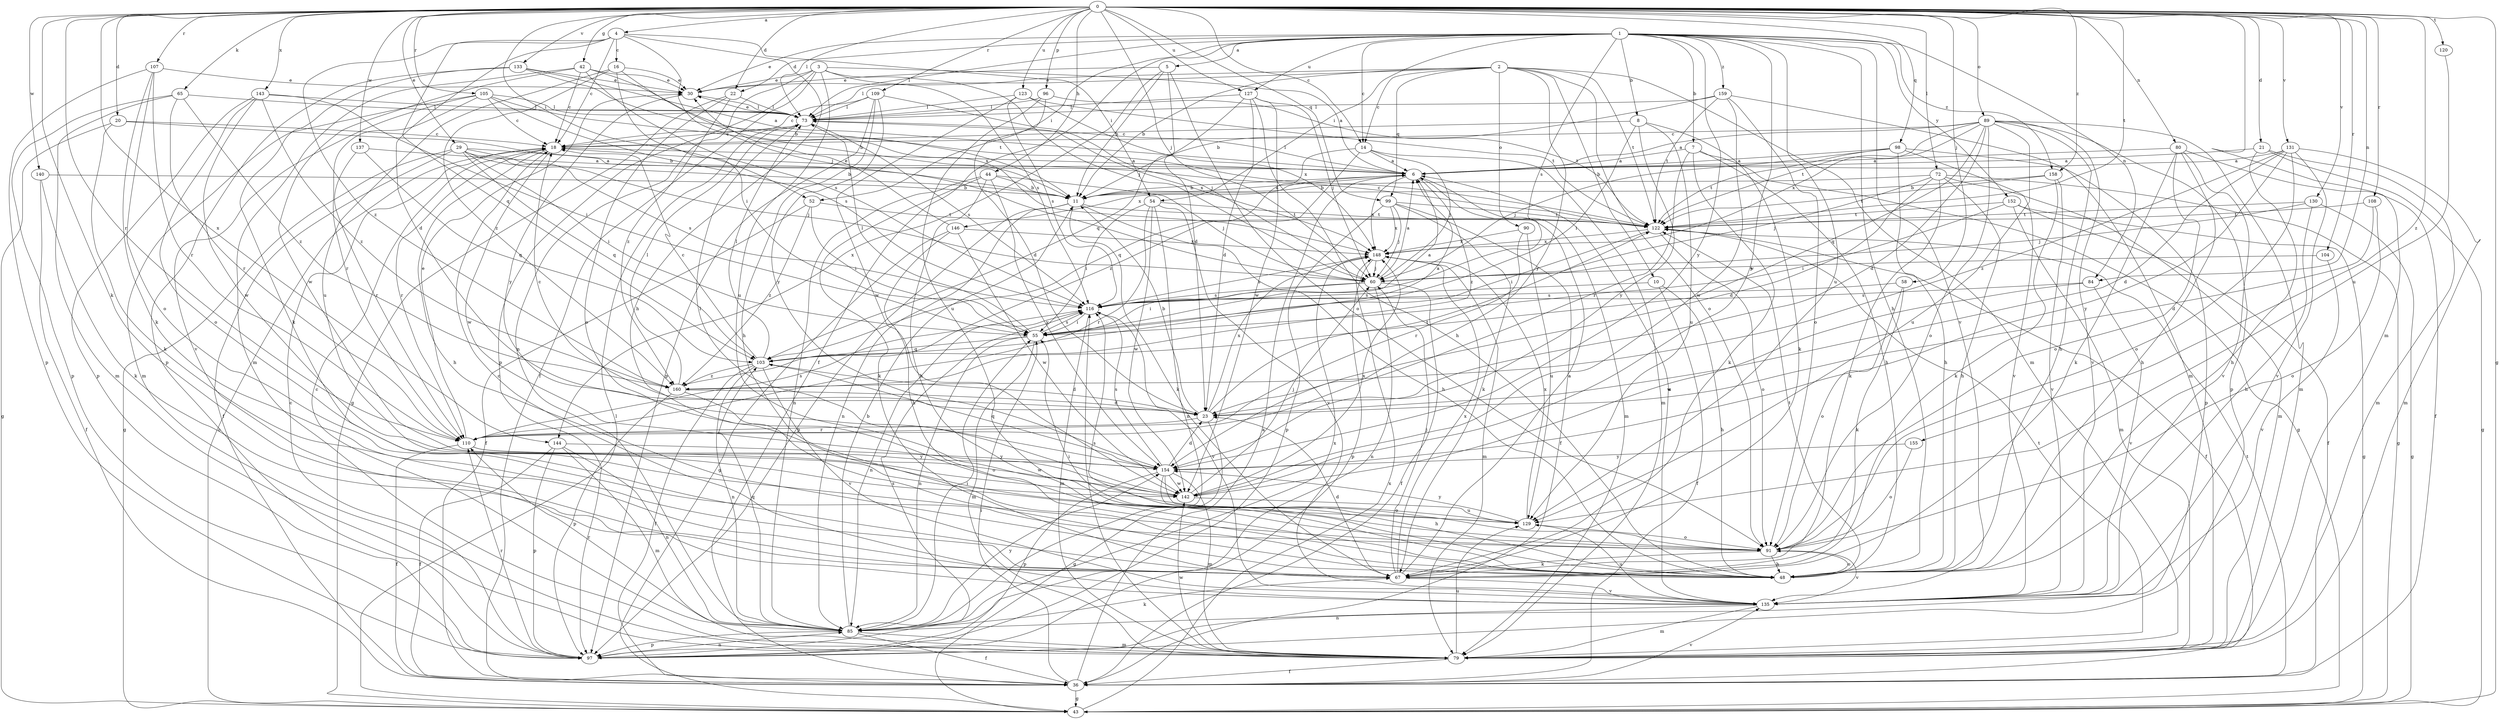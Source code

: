 strict digraph  {
0;
1;
2;
3;
4;
5;
6;
7;
8;
10;
11;
14;
16;
18;
20;
21;
22;
23;
29;
30;
36;
42;
43;
44;
48;
52;
54;
55;
58;
60;
65;
67;
72;
73;
79;
80;
84;
85;
89;
90;
91;
96;
97;
98;
99;
103;
104;
105;
107;
108;
109;
110;
116;
120;
122;
123;
127;
129;
130;
131;
133;
135;
137;
140;
142;
143;
144;
146;
148;
152;
154;
155;
158;
159;
160;
0 -> 4  [label=a];
0 -> 14  [label=c];
0 -> 20  [label=d];
0 -> 21  [label=d];
0 -> 22  [label=d];
0 -> 29  [label=e];
0 -> 42  [label=g];
0 -> 43  [label=g];
0 -> 44  [label=h];
0 -> 52  [label=i];
0 -> 58  [label=j];
0 -> 60  [label=j];
0 -> 65  [label=k];
0 -> 67  [label=k];
0 -> 72  [label=l];
0 -> 73  [label=l];
0 -> 79  [label=m];
0 -> 80  [label=n];
0 -> 84  [label=n];
0 -> 89  [label=o];
0 -> 96  [label=p];
0 -> 98  [label=q];
0 -> 99  [label=q];
0 -> 104  [label=r];
0 -> 105  [label=r];
0 -> 107  [label=r];
0 -> 108  [label=r];
0 -> 109  [label=r];
0 -> 110  [label=r];
0 -> 120  [label=t];
0 -> 122  [label=t];
0 -> 123  [label=u];
0 -> 127  [label=u];
0 -> 130  [label=v];
0 -> 131  [label=v];
0 -> 133  [label=v];
0 -> 137  [label=w];
0 -> 140  [label=w];
0 -> 143  [label=x];
0 -> 144  [label=x];
0 -> 155  [label=z];
0 -> 158  [label=z];
1 -> 5  [label=a];
1 -> 7  [label=b];
1 -> 8  [label=b];
1 -> 14  [label=c];
1 -> 22  [label=d];
1 -> 30  [label=e];
1 -> 36  [label=f];
1 -> 48  [label=h];
1 -> 52  [label=i];
1 -> 54  [label=i];
1 -> 73  [label=l];
1 -> 84  [label=n];
1 -> 116  [label=s];
1 -> 127  [label=u];
1 -> 129  [label=u];
1 -> 135  [label=v];
1 -> 142  [label=w];
1 -> 152  [label=y];
1 -> 154  [label=y];
1 -> 158  [label=z];
1 -> 159  [label=z];
2 -> 10  [label=b];
2 -> 11  [label=b];
2 -> 14  [label=c];
2 -> 30  [label=e];
2 -> 73  [label=l];
2 -> 79  [label=m];
2 -> 90  [label=o];
2 -> 91  [label=o];
2 -> 99  [label=q];
2 -> 122  [label=t];
2 -> 154  [label=y];
3 -> 6  [label=a];
3 -> 30  [label=e];
3 -> 36  [label=f];
3 -> 60  [label=j];
3 -> 85  [label=n];
3 -> 97  [label=p];
3 -> 116  [label=s];
3 -> 129  [label=u];
4 -> 16  [label=c];
4 -> 18  [label=c];
4 -> 23  [label=d];
4 -> 48  [label=h];
4 -> 54  [label=i];
4 -> 60  [label=j];
4 -> 103  [label=q];
4 -> 160  [label=z];
5 -> 11  [label=b];
5 -> 23  [label=d];
5 -> 30  [label=e];
5 -> 91  [label=o];
5 -> 144  [label=x];
6 -> 11  [label=b];
6 -> 73  [label=l];
6 -> 79  [label=m];
6 -> 146  [label=x];
6 -> 148  [label=x];
6 -> 160  [label=z];
7 -> 6  [label=a];
7 -> 43  [label=g];
7 -> 48  [label=h];
7 -> 67  [label=k];
7 -> 110  [label=r];
8 -> 18  [label=c];
8 -> 55  [label=i];
8 -> 67  [label=k];
8 -> 129  [label=u];
8 -> 154  [label=y];
10 -> 36  [label=f];
10 -> 48  [label=h];
10 -> 116  [label=s];
11 -> 6  [label=a];
11 -> 48  [label=h];
11 -> 67  [label=k];
11 -> 85  [label=n];
11 -> 97  [label=p];
11 -> 122  [label=t];
14 -> 6  [label=a];
14 -> 60  [label=j];
14 -> 79  [label=m];
14 -> 103  [label=q];
14 -> 160  [label=z];
16 -> 30  [label=e];
16 -> 55  [label=i];
16 -> 129  [label=u];
16 -> 148  [label=x];
16 -> 160  [label=z];
18 -> 6  [label=a];
18 -> 48  [label=h];
18 -> 110  [label=r];
18 -> 142  [label=w];
20 -> 11  [label=b];
20 -> 18  [label=c];
20 -> 43  [label=g];
20 -> 67  [label=k];
21 -> 6  [label=a];
21 -> 43  [label=g];
21 -> 48  [label=h];
21 -> 79  [label=m];
22 -> 43  [label=g];
22 -> 73  [label=l];
22 -> 91  [label=o];
22 -> 160  [label=z];
23 -> 11  [label=b];
23 -> 18  [label=c];
23 -> 43  [label=g];
23 -> 110  [label=r];
23 -> 122  [label=t];
23 -> 148  [label=x];
29 -> 6  [label=a];
29 -> 11  [label=b];
29 -> 36  [label=f];
29 -> 43  [label=g];
29 -> 55  [label=i];
29 -> 60  [label=j];
29 -> 103  [label=q];
29 -> 116  [label=s];
30 -> 73  [label=l];
30 -> 154  [label=y];
36 -> 6  [label=a];
36 -> 43  [label=g];
36 -> 55  [label=i];
36 -> 122  [label=t];
36 -> 135  [label=v];
42 -> 11  [label=b];
42 -> 18  [label=c];
42 -> 30  [label=e];
42 -> 79  [label=m];
42 -> 116  [label=s];
42 -> 142  [label=w];
43 -> 18  [label=c];
43 -> 73  [label=l];
43 -> 148  [label=x];
44 -> 11  [label=b];
44 -> 48  [label=h];
44 -> 60  [label=j];
44 -> 67  [label=k];
44 -> 85  [label=n];
44 -> 154  [label=y];
48 -> 55  [label=i];
48 -> 91  [label=o];
48 -> 116  [label=s];
48 -> 122  [label=t];
52 -> 36  [label=f];
52 -> 55  [label=i];
52 -> 122  [label=t];
52 -> 160  [label=z];
54 -> 55  [label=i];
54 -> 85  [label=n];
54 -> 110  [label=r];
54 -> 122  [label=t];
54 -> 135  [label=v];
54 -> 142  [label=w];
55 -> 6  [label=a];
55 -> 73  [label=l];
55 -> 79  [label=m];
55 -> 85  [label=n];
55 -> 103  [label=q];
55 -> 116  [label=s];
58 -> 67  [label=k];
58 -> 91  [label=o];
58 -> 116  [label=s];
60 -> 6  [label=a];
60 -> 36  [label=f];
60 -> 55  [label=i];
60 -> 85  [label=n];
60 -> 116  [label=s];
65 -> 73  [label=l];
65 -> 79  [label=m];
65 -> 97  [label=p];
65 -> 110  [label=r];
65 -> 160  [label=z];
67 -> 6  [label=a];
67 -> 23  [label=d];
67 -> 60  [label=j];
67 -> 135  [label=v];
67 -> 148  [label=x];
72 -> 11  [label=b];
72 -> 23  [label=d];
72 -> 43  [label=g];
72 -> 48  [label=h];
72 -> 60  [label=j];
72 -> 67  [label=k];
72 -> 79  [label=m];
73 -> 18  [label=c];
73 -> 30  [label=e];
73 -> 116  [label=s];
73 -> 148  [label=x];
79 -> 36  [label=f];
79 -> 116  [label=s];
79 -> 122  [label=t];
79 -> 129  [label=u];
79 -> 142  [label=w];
80 -> 6  [label=a];
80 -> 36  [label=f];
80 -> 48  [label=h];
80 -> 67  [label=k];
80 -> 91  [label=o];
80 -> 135  [label=v];
84 -> 116  [label=s];
84 -> 135  [label=v];
84 -> 142  [label=w];
85 -> 11  [label=b];
85 -> 18  [label=c];
85 -> 36  [label=f];
85 -> 55  [label=i];
85 -> 67  [label=k];
85 -> 79  [label=m];
85 -> 97  [label=p];
85 -> 103  [label=q];
85 -> 110  [label=r];
85 -> 148  [label=x];
85 -> 154  [label=y];
89 -> 6  [label=a];
89 -> 18  [label=c];
89 -> 23  [label=d];
89 -> 48  [label=h];
89 -> 79  [label=m];
89 -> 91  [label=o];
89 -> 97  [label=p];
89 -> 103  [label=q];
89 -> 122  [label=t];
89 -> 129  [label=u];
89 -> 135  [label=v];
89 -> 148  [label=x];
90 -> 110  [label=r];
90 -> 129  [label=u];
90 -> 148  [label=x];
91 -> 48  [label=h];
91 -> 67  [label=k];
91 -> 135  [label=v];
96 -> 23  [label=d];
96 -> 73  [label=l];
96 -> 122  [label=t];
96 -> 129  [label=u];
97 -> 18  [label=c];
97 -> 85  [label=n];
97 -> 110  [label=r];
97 -> 116  [label=s];
98 -> 6  [label=a];
98 -> 48  [label=h];
98 -> 60  [label=j];
98 -> 97  [label=p];
98 -> 122  [label=t];
98 -> 135  [label=v];
99 -> 36  [label=f];
99 -> 60  [label=j];
99 -> 67  [label=k];
99 -> 97  [label=p];
99 -> 122  [label=t];
99 -> 148  [label=x];
103 -> 6  [label=a];
103 -> 18  [label=c];
103 -> 23  [label=d];
103 -> 36  [label=f];
103 -> 73  [label=l];
103 -> 85  [label=n];
103 -> 135  [label=v];
103 -> 160  [label=z];
104 -> 60  [label=j];
104 -> 135  [label=v];
105 -> 11  [label=b];
105 -> 18  [label=c];
105 -> 73  [label=l];
105 -> 79  [label=m];
105 -> 110  [label=r];
105 -> 116  [label=s];
105 -> 135  [label=v];
107 -> 30  [label=e];
107 -> 67  [label=k];
107 -> 91  [label=o];
107 -> 97  [label=p];
107 -> 110  [label=r];
108 -> 23  [label=d];
108 -> 91  [label=o];
108 -> 122  [label=t];
109 -> 18  [label=c];
109 -> 48  [label=h];
109 -> 60  [label=j];
109 -> 73  [label=l];
109 -> 97  [label=p];
109 -> 154  [label=y];
110 -> 30  [label=e];
110 -> 36  [label=f];
110 -> 116  [label=s];
110 -> 142  [label=w];
110 -> 154  [label=y];
116 -> 55  [label=i];
116 -> 79  [label=m];
116 -> 85  [label=n];
116 -> 135  [label=v];
120 -> 129  [label=u];
122 -> 18  [label=c];
122 -> 36  [label=f];
122 -> 55  [label=i];
122 -> 91  [label=o];
122 -> 148  [label=x];
123 -> 73  [label=l];
123 -> 116  [label=s];
123 -> 122  [label=t];
123 -> 142  [label=w];
123 -> 148  [label=x];
127 -> 23  [label=d];
127 -> 48  [label=h];
127 -> 60  [label=j];
127 -> 73  [label=l];
127 -> 103  [label=q];
127 -> 142  [label=w];
129 -> 91  [label=o];
129 -> 148  [label=x];
129 -> 154  [label=y];
130 -> 43  [label=g];
130 -> 48  [label=h];
130 -> 60  [label=j];
130 -> 122  [label=t];
131 -> 6  [label=a];
131 -> 23  [label=d];
131 -> 79  [label=m];
131 -> 91  [label=o];
131 -> 135  [label=v];
131 -> 154  [label=y];
131 -> 160  [label=z];
133 -> 6  [label=a];
133 -> 30  [label=e];
133 -> 67  [label=k];
133 -> 97  [label=p];
133 -> 122  [label=t];
135 -> 6  [label=a];
135 -> 18  [label=c];
135 -> 79  [label=m];
135 -> 85  [label=n];
135 -> 129  [label=u];
137 -> 6  [label=a];
137 -> 103  [label=q];
137 -> 110  [label=r];
140 -> 11  [label=b];
140 -> 36  [label=f];
140 -> 67  [label=k];
142 -> 60  [label=j];
142 -> 73  [label=l];
142 -> 129  [label=u];
142 -> 148  [label=x];
143 -> 55  [label=i];
143 -> 73  [label=l];
143 -> 91  [label=o];
143 -> 97  [label=p];
143 -> 142  [label=w];
143 -> 160  [label=z];
144 -> 36  [label=f];
144 -> 79  [label=m];
144 -> 85  [label=n];
144 -> 97  [label=p];
144 -> 154  [label=y];
146 -> 30  [label=e];
146 -> 43  [label=g];
146 -> 48  [label=h];
146 -> 142  [label=w];
146 -> 148  [label=x];
148 -> 60  [label=j];
148 -> 79  [label=m];
148 -> 97  [label=p];
148 -> 116  [label=s];
152 -> 36  [label=f];
152 -> 43  [label=g];
152 -> 55  [label=i];
152 -> 79  [label=m];
152 -> 122  [label=t];
154 -> 23  [label=d];
154 -> 48  [label=h];
154 -> 79  [label=m];
154 -> 91  [label=o];
154 -> 97  [label=p];
154 -> 103  [label=q];
154 -> 116  [label=s];
154 -> 142  [label=w];
155 -> 91  [label=o];
155 -> 154  [label=y];
158 -> 11  [label=b];
158 -> 67  [label=k];
158 -> 122  [label=t];
158 -> 135  [label=v];
159 -> 11  [label=b];
159 -> 73  [label=l];
159 -> 79  [label=m];
159 -> 91  [label=o];
159 -> 122  [label=t];
159 -> 142  [label=w];
160 -> 23  [label=d];
160 -> 73  [label=l];
160 -> 91  [label=o];
160 -> 97  [label=p];
}
